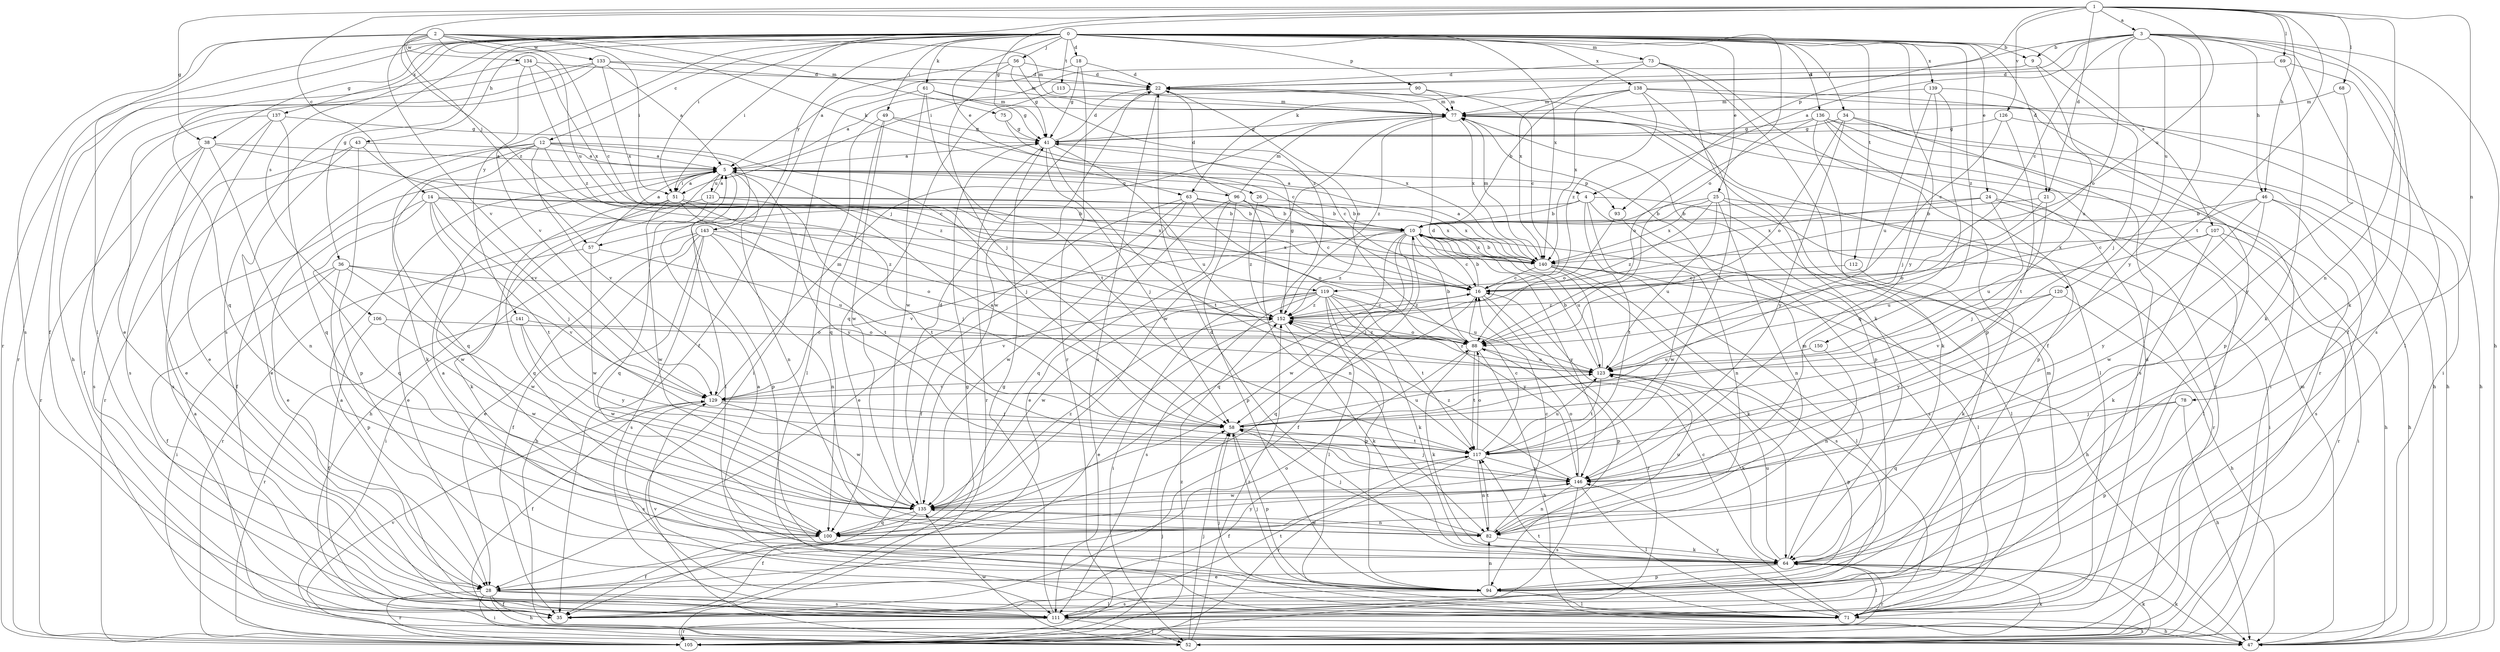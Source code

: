 strict digraph  {
0;
1;
2;
3;
4;
5;
9;
10;
12;
14;
16;
18;
21;
22;
24;
25;
26;
28;
34;
35;
36;
38;
41;
43;
46;
47;
49;
51;
52;
56;
57;
58;
61;
63;
64;
68;
69;
71;
73;
75;
77;
78;
82;
88;
90;
93;
94;
96;
100;
105;
106;
107;
111;
112;
113;
117;
119;
120;
121;
123;
126;
129;
133;
134;
135;
136;
137;
138;
139;
140;
141;
143;
146;
150;
152;
0 -> 9  [label=b];
0 -> 12  [label=c];
0 -> 18  [label=d];
0 -> 21  [label=d];
0 -> 24  [label=e];
0 -> 25  [label=e];
0 -> 26  [label=e];
0 -> 34  [label=f];
0 -> 35  [label=f];
0 -> 36  [label=g];
0 -> 38  [label=g];
0 -> 43  [label=h];
0 -> 49  [label=i];
0 -> 51  [label=i];
0 -> 56  [label=j];
0 -> 61  [label=k];
0 -> 73  [label=m];
0 -> 88  [label=o];
0 -> 90  [label=p];
0 -> 105  [label=r];
0 -> 106  [label=s];
0 -> 107  [label=s];
0 -> 111  [label=s];
0 -> 112  [label=t];
0 -> 113  [label=t];
0 -> 136  [label=x];
0 -> 137  [label=x];
0 -> 138  [label=x];
0 -> 139  [label=x];
0 -> 140  [label=x];
0 -> 141  [label=y];
0 -> 143  [label=y];
0 -> 146  [label=y];
0 -> 150  [label=z];
1 -> 3  [label=a];
1 -> 14  [label=c];
1 -> 21  [label=d];
1 -> 38  [label=g];
1 -> 41  [label=g];
1 -> 46  [label=h];
1 -> 51  [label=i];
1 -> 68  [label=l];
1 -> 69  [label=l];
1 -> 78  [label=n];
1 -> 82  [label=n];
1 -> 93  [label=p];
1 -> 117  [label=t];
1 -> 119  [label=u];
1 -> 126  [label=v];
1 -> 152  [label=z];
2 -> 16  [label=c];
2 -> 51  [label=i];
2 -> 57  [label=j];
2 -> 63  [label=k];
2 -> 71  [label=l];
2 -> 75  [label=m];
2 -> 77  [label=m];
2 -> 111  [label=s];
2 -> 119  [label=u];
2 -> 129  [label=v];
2 -> 133  [label=w];
2 -> 134  [label=w];
3 -> 4  [label=a];
3 -> 9  [label=b];
3 -> 16  [label=c];
3 -> 35  [label=f];
3 -> 46  [label=h];
3 -> 47  [label=h];
3 -> 51  [label=i];
3 -> 63  [label=k];
3 -> 64  [label=k];
3 -> 88  [label=o];
3 -> 111  [label=s];
3 -> 120  [label=u];
3 -> 146  [label=y];
4 -> 10  [label=b];
4 -> 57  [label=j];
4 -> 71  [label=l];
4 -> 111  [label=s];
4 -> 117  [label=t];
4 -> 135  [label=w];
5 -> 4  [label=a];
5 -> 47  [label=h];
5 -> 51  [label=i];
5 -> 82  [label=n];
5 -> 93  [label=p];
5 -> 94  [label=p];
5 -> 96  [label=q];
5 -> 121  [label=u];
5 -> 146  [label=y];
9 -> 22  [label=d];
9 -> 58  [label=j];
9 -> 123  [label=u];
10 -> 16  [label=c];
10 -> 35  [label=f];
10 -> 58  [label=j];
10 -> 71  [label=l];
10 -> 100  [label=q];
10 -> 123  [label=u];
10 -> 129  [label=v];
10 -> 135  [label=w];
10 -> 140  [label=x];
10 -> 146  [label=y];
10 -> 152  [label=z];
12 -> 5  [label=a];
12 -> 35  [label=f];
12 -> 58  [label=j];
12 -> 64  [label=k];
12 -> 71  [label=l];
12 -> 100  [label=q];
12 -> 105  [label=r];
12 -> 129  [label=v];
12 -> 152  [label=z];
14 -> 10  [label=b];
14 -> 28  [label=e];
14 -> 58  [label=j];
14 -> 100  [label=q];
14 -> 117  [label=t];
14 -> 135  [label=w];
14 -> 140  [label=x];
14 -> 152  [label=z];
16 -> 10  [label=b];
16 -> 94  [label=p];
16 -> 100  [label=q];
16 -> 105  [label=r];
16 -> 152  [label=z];
18 -> 5  [label=a];
18 -> 22  [label=d];
18 -> 41  [label=g];
18 -> 105  [label=r];
21 -> 10  [label=b];
21 -> 58  [label=j];
21 -> 88  [label=o];
22 -> 77  [label=m];
22 -> 88  [label=o];
22 -> 111  [label=s];
22 -> 135  [label=w];
24 -> 10  [label=b];
24 -> 47  [label=h];
24 -> 71  [label=l];
24 -> 123  [label=u];
24 -> 140  [label=x];
25 -> 10  [label=b];
25 -> 52  [label=i];
25 -> 82  [label=n];
25 -> 105  [label=r];
25 -> 123  [label=u];
25 -> 140  [label=x];
25 -> 152  [label=z];
26 -> 10  [label=b];
26 -> 152  [label=z];
28 -> 35  [label=f];
28 -> 47  [label=h];
28 -> 52  [label=i];
28 -> 71  [label=l];
28 -> 88  [label=o];
28 -> 105  [label=r];
28 -> 111  [label=s];
34 -> 41  [label=g];
34 -> 47  [label=h];
34 -> 88  [label=o];
34 -> 111  [label=s];
34 -> 146  [label=y];
35 -> 41  [label=g];
36 -> 16  [label=c];
36 -> 35  [label=f];
36 -> 52  [label=i];
36 -> 94  [label=p];
36 -> 129  [label=v];
36 -> 135  [label=w];
38 -> 5  [label=a];
38 -> 16  [label=c];
38 -> 28  [label=e];
38 -> 82  [label=n];
38 -> 105  [label=r];
38 -> 111  [label=s];
41 -> 5  [label=a];
41 -> 16  [label=c];
41 -> 22  [label=d];
41 -> 58  [label=j];
41 -> 105  [label=r];
41 -> 117  [label=t];
41 -> 123  [label=u];
43 -> 5  [label=a];
43 -> 28  [label=e];
43 -> 94  [label=p];
43 -> 111  [label=s];
43 -> 129  [label=v];
46 -> 10  [label=b];
46 -> 16  [label=c];
46 -> 47  [label=h];
46 -> 111  [label=s];
46 -> 135  [label=w];
46 -> 146  [label=y];
47 -> 64  [label=k];
47 -> 77  [label=m];
49 -> 16  [label=c];
49 -> 41  [label=g];
49 -> 71  [label=l];
49 -> 100  [label=q];
49 -> 135  [label=w];
51 -> 5  [label=a];
51 -> 10  [label=b];
51 -> 58  [label=j];
51 -> 64  [label=k];
51 -> 100  [label=q];
51 -> 117  [label=t];
51 -> 135  [label=w];
52 -> 5  [label=a];
52 -> 58  [label=j];
52 -> 64  [label=k];
52 -> 135  [label=w];
52 -> 152  [label=z];
56 -> 22  [label=d];
56 -> 35  [label=f];
56 -> 41  [label=g];
56 -> 58  [label=j];
56 -> 152  [label=z];
57 -> 5  [label=a];
57 -> 105  [label=r];
57 -> 123  [label=u];
57 -> 135  [label=w];
58 -> 5  [label=a];
58 -> 94  [label=p];
58 -> 117  [label=t];
58 -> 123  [label=u];
61 -> 41  [label=g];
61 -> 52  [label=i];
61 -> 77  [label=m];
61 -> 117  [label=t];
61 -> 135  [label=w];
63 -> 10  [label=b];
63 -> 28  [label=e];
63 -> 35  [label=f];
63 -> 88  [label=o];
63 -> 135  [label=w];
63 -> 140  [label=x];
64 -> 5  [label=a];
64 -> 22  [label=d];
64 -> 28  [label=e];
64 -> 71  [label=l];
64 -> 77  [label=m];
64 -> 94  [label=p];
64 -> 105  [label=r];
64 -> 123  [label=u];
68 -> 77  [label=m];
68 -> 146  [label=y];
69 -> 22  [label=d];
69 -> 64  [label=k];
69 -> 71  [label=l];
71 -> 16  [label=c];
71 -> 22  [label=d];
71 -> 52  [label=i];
71 -> 58  [label=j];
71 -> 77  [label=m];
71 -> 117  [label=t];
71 -> 129  [label=v];
71 -> 146  [label=y];
73 -> 22  [label=d];
73 -> 35  [label=f];
73 -> 64  [label=k];
73 -> 94  [label=p];
73 -> 140  [label=x];
75 -> 41  [label=g];
75 -> 140  [label=x];
77 -> 41  [label=g];
77 -> 71  [label=l];
77 -> 94  [label=p];
77 -> 135  [label=w];
77 -> 140  [label=x];
77 -> 152  [label=z];
78 -> 47  [label=h];
78 -> 58  [label=j];
78 -> 94  [label=p];
78 -> 100  [label=q];
82 -> 16  [label=c];
82 -> 58  [label=j];
82 -> 64  [label=k];
82 -> 117  [label=t];
82 -> 123  [label=u];
82 -> 135  [label=w];
88 -> 10  [label=b];
88 -> 47  [label=h];
88 -> 64  [label=k];
88 -> 117  [label=t];
88 -> 123  [label=u];
88 -> 152  [label=z];
90 -> 5  [label=a];
90 -> 16  [label=c];
90 -> 77  [label=m];
93 -> 82  [label=n];
93 -> 88  [label=o];
94 -> 5  [label=a];
94 -> 58  [label=j];
94 -> 71  [label=l];
94 -> 82  [label=n];
94 -> 111  [label=s];
96 -> 10  [label=b];
96 -> 16  [label=c];
96 -> 22  [label=d];
96 -> 28  [label=e];
96 -> 77  [label=m];
96 -> 82  [label=n];
96 -> 94  [label=p];
96 -> 100  [label=q];
100 -> 35  [label=f];
100 -> 146  [label=y];
105 -> 58  [label=j];
105 -> 64  [label=k];
105 -> 129  [label=v];
105 -> 152  [label=z];
106 -> 35  [label=f];
106 -> 88  [label=o];
106 -> 135  [label=w];
107 -> 52  [label=i];
107 -> 64  [label=k];
107 -> 105  [label=r];
107 -> 123  [label=u];
107 -> 140  [label=x];
111 -> 5  [label=a];
111 -> 41  [label=g];
111 -> 47  [label=h];
111 -> 52  [label=i];
111 -> 105  [label=r];
111 -> 117  [label=t];
112 -> 16  [label=c];
112 -> 64  [label=k];
113 -> 77  [label=m];
113 -> 100  [label=q];
117 -> 16  [label=c];
117 -> 35  [label=f];
117 -> 82  [label=n];
117 -> 88  [label=o];
117 -> 105  [label=r];
117 -> 123  [label=u];
117 -> 146  [label=y];
119 -> 52  [label=i];
119 -> 64  [label=k];
119 -> 71  [label=l];
119 -> 94  [label=p];
119 -> 111  [label=s];
119 -> 117  [label=t];
119 -> 123  [label=u];
119 -> 129  [label=v];
119 -> 135  [label=w];
119 -> 146  [label=y];
119 -> 152  [label=z];
120 -> 47  [label=h];
120 -> 129  [label=v];
120 -> 146  [label=y];
120 -> 152  [label=z];
121 -> 5  [label=a];
121 -> 10  [label=b];
121 -> 28  [label=e];
121 -> 100  [label=q];
121 -> 117  [label=t];
121 -> 140  [label=x];
123 -> 10  [label=b];
123 -> 22  [label=d];
123 -> 64  [label=k];
123 -> 94  [label=p];
123 -> 117  [label=t];
123 -> 129  [label=v];
123 -> 152  [label=z];
126 -> 16  [label=c];
126 -> 41  [label=g];
126 -> 47  [label=h];
126 -> 117  [label=t];
129 -> 35  [label=f];
129 -> 58  [label=j];
129 -> 77  [label=m];
129 -> 111  [label=s];
129 -> 135  [label=w];
133 -> 5  [label=a];
133 -> 22  [label=d];
133 -> 28  [label=e];
133 -> 47  [label=h];
133 -> 77  [label=m];
133 -> 105  [label=r];
133 -> 140  [label=x];
134 -> 22  [label=d];
134 -> 100  [label=q];
134 -> 129  [label=v];
134 -> 140  [label=x];
134 -> 152  [label=z];
135 -> 22  [label=d];
135 -> 35  [label=f];
135 -> 82  [label=n];
135 -> 100  [label=q];
135 -> 152  [label=z];
136 -> 41  [label=g];
136 -> 47  [label=h];
136 -> 52  [label=i];
136 -> 64  [label=k];
136 -> 88  [label=o];
136 -> 94  [label=p];
136 -> 105  [label=r];
137 -> 28  [label=e];
137 -> 35  [label=f];
137 -> 41  [label=g];
137 -> 100  [label=q];
137 -> 111  [label=s];
138 -> 10  [label=b];
138 -> 52  [label=i];
138 -> 77  [label=m];
138 -> 105  [label=r];
138 -> 117  [label=t];
138 -> 140  [label=x];
138 -> 152  [label=z];
139 -> 58  [label=j];
139 -> 77  [label=m];
139 -> 94  [label=p];
139 -> 100  [label=q];
139 -> 123  [label=u];
140 -> 5  [label=a];
140 -> 10  [label=b];
140 -> 16  [label=c];
140 -> 47  [label=h];
140 -> 64  [label=k];
140 -> 71  [label=l];
140 -> 77  [label=m];
140 -> 111  [label=s];
141 -> 88  [label=o];
141 -> 105  [label=r];
141 -> 135  [label=w];
141 -> 146  [label=y];
143 -> 28  [label=e];
143 -> 35  [label=f];
143 -> 47  [label=h];
143 -> 52  [label=i];
143 -> 82  [label=n];
143 -> 88  [label=o];
143 -> 111  [label=s];
143 -> 140  [label=x];
146 -> 58  [label=j];
146 -> 71  [label=l];
146 -> 82  [label=n];
146 -> 88  [label=o];
146 -> 111  [label=s];
146 -> 135  [label=w];
146 -> 152  [label=z];
150 -> 82  [label=n];
150 -> 123  [label=u];
152 -> 16  [label=c];
152 -> 28  [label=e];
152 -> 41  [label=g];
152 -> 64  [label=k];
152 -> 88  [label=o];
}
